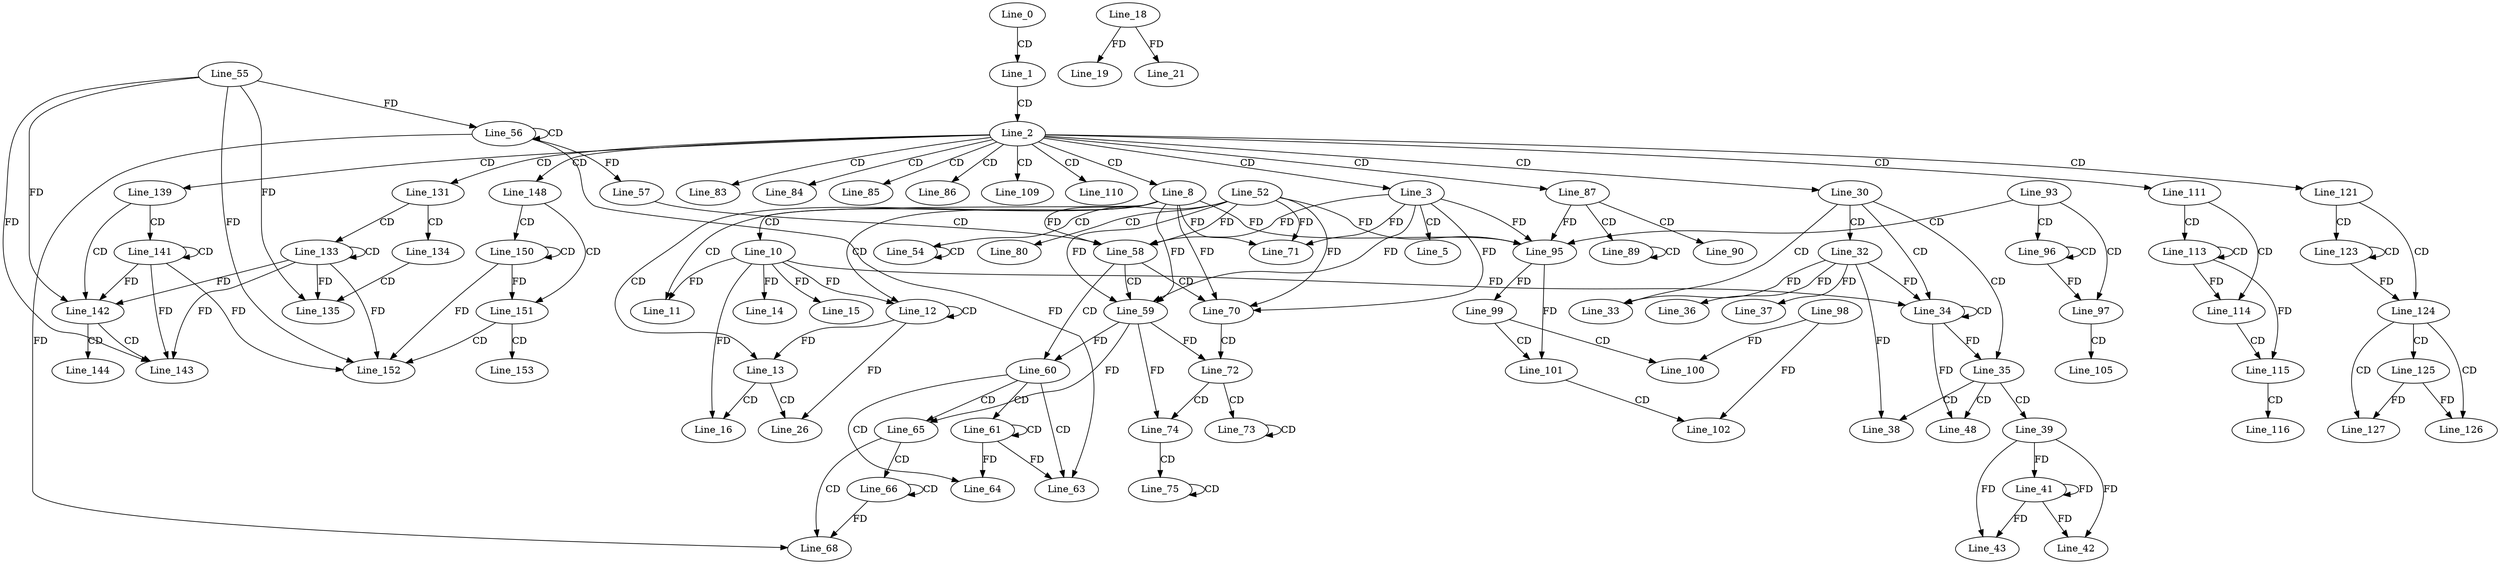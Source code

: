 digraph G {
  Line_0;
  Line_1;
  Line_2;
  Line_3;
  Line_3;
  Line_5;
  Line_8;
  Line_8;
  Line_10;
  Line_11;
  Line_12;
  Line_12;
  Line_13;
  Line_14;
  Line_15;
  Line_16;
  Line_16;
  Line_16;
  Line_18;
  Line_19;
  Line_21;
  Line_26;
  Line_30;
  Line_30;
  Line_32;
  Line_33;
  Line_34;
  Line_34;
  Line_35;
  Line_36;
  Line_37;
  Line_38;
  Line_38;
  Line_38;
  Line_39;
  Line_41;
  Line_42;
  Line_43;
  Line_48;
  Line_52;
  Line_54;
  Line_54;
  Line_56;
  Line_56;
  Line_55;
  Line_57;
  Line_58;
  Line_58;
  Line_59;
  Line_59;
  Line_60;
  Line_61;
  Line_61;
  Line_63;
  Line_64;
  Line_65;
  Line_66;
  Line_66;
  Line_68;
  Line_70;
  Line_70;
  Line_71;
  Line_72;
  Line_73;
  Line_73;
  Line_74;
  Line_75;
  Line_75;
  Line_80;
  Line_83;
  Line_84;
  Line_85;
  Line_86;
  Line_87;
  Line_87;
  Line_89;
  Line_89;
  Line_90;
  Line_93;
  Line_95;
  Line_95;
  Line_96;
  Line_96;
  Line_97;
  Line_99;
  Line_100;
  Line_98;
  Line_101;
  Line_102;
  Line_105;
  Line_109;
  Line_110;
  Line_111;
  Line_111;
  Line_113;
  Line_113;
  Line_114;
  Line_115;
  Line_115;
  Line_116;
  Line_121;
  Line_121;
  Line_123;
  Line_123;
  Line_124;
  Line_125;
  Line_126;
  Line_127;
  Line_131;
  Line_131;
  Line_133;
  Line_133;
  Line_134;
  Line_135;
  Line_139;
  Line_139;
  Line_141;
  Line_141;
  Line_142;
  Line_143;
  Line_144;
  Line_148;
  Line_148;
  Line_150;
  Line_150;
  Line_151;
  Line_152;
  Line_153;
  Line_0 -> Line_1 [ label="CD" ];
  Line_1 -> Line_2 [ label="CD" ];
  Line_2 -> Line_3 [ label="CD" ];
  Line_3 -> Line_5 [ label="CD" ];
  Line_2 -> Line_8 [ label="CD" ];
  Line_8 -> Line_10 [ label="CD" ];
  Line_8 -> Line_11 [ label="CD" ];
  Line_10 -> Line_11 [ label="FD" ];
  Line_8 -> Line_12 [ label="CD" ];
  Line_12 -> Line_12 [ label="CD" ];
  Line_10 -> Line_12 [ label="FD" ];
  Line_8 -> Line_13 [ label="CD" ];
  Line_12 -> Line_13 [ label="FD" ];
  Line_10 -> Line_14 [ label="FD" ];
  Line_10 -> Line_15 [ label="FD" ];
  Line_13 -> Line_16 [ label="CD" ];
  Line_10 -> Line_16 [ label="FD" ];
  Line_18 -> Line_19 [ label="FD" ];
  Line_18 -> Line_21 [ label="FD" ];
  Line_13 -> Line_26 [ label="CD" ];
  Line_12 -> Line_26 [ label="FD" ];
  Line_2 -> Line_30 [ label="CD" ];
  Line_30 -> Line_32 [ label="CD" ];
  Line_30 -> Line_33 [ label="CD" ];
  Line_32 -> Line_33 [ label="FD" ];
  Line_30 -> Line_34 [ label="CD" ];
  Line_34 -> Line_34 [ label="CD" ];
  Line_32 -> Line_34 [ label="FD" ];
  Line_10 -> Line_34 [ label="FD" ];
  Line_30 -> Line_35 [ label="CD" ];
  Line_34 -> Line_35 [ label="FD" ];
  Line_32 -> Line_36 [ label="FD" ];
  Line_32 -> Line_37 [ label="FD" ];
  Line_35 -> Line_38 [ label="CD" ];
  Line_32 -> Line_38 [ label="FD" ];
  Line_35 -> Line_39 [ label="CD" ];
  Line_39 -> Line_41 [ label="FD" ];
  Line_41 -> Line_41 [ label="FD" ];
  Line_39 -> Line_42 [ label="FD" ];
  Line_41 -> Line_42 [ label="FD" ];
  Line_39 -> Line_43 [ label="FD" ];
  Line_41 -> Line_43 [ label="FD" ];
  Line_35 -> Line_48 [ label="CD" ];
  Line_34 -> Line_48 [ label="FD" ];
  Line_52 -> Line_54 [ label="CD" ];
  Line_54 -> Line_54 [ label="CD" ];
  Line_56 -> Line_56 [ label="CD" ];
  Line_55 -> Line_56 [ label="FD" ];
  Line_56 -> Line_57 [ label="FD" ];
  Line_57 -> Line_58 [ label="CD" ];
  Line_52 -> Line_58 [ label="FD" ];
  Line_8 -> Line_58 [ label="FD" ];
  Line_3 -> Line_58 [ label="FD" ];
  Line_58 -> Line_59 [ label="CD" ];
  Line_52 -> Line_59 [ label="FD" ];
  Line_8 -> Line_59 [ label="FD" ];
  Line_3 -> Line_59 [ label="FD" ];
  Line_58 -> Line_60 [ label="CD" ];
  Line_59 -> Line_60 [ label="FD" ];
  Line_60 -> Line_61 [ label="CD" ];
  Line_61 -> Line_61 [ label="CD" ];
  Line_60 -> Line_63 [ label="CD" ];
  Line_56 -> Line_63 [ label="FD" ];
  Line_61 -> Line_63 [ label="FD" ];
  Line_60 -> Line_64 [ label="CD" ];
  Line_61 -> Line_64 [ label="FD" ];
  Line_60 -> Line_65 [ label="CD" ];
  Line_59 -> Line_65 [ label="FD" ];
  Line_65 -> Line_66 [ label="CD" ];
  Line_66 -> Line_66 [ label="CD" ];
  Line_65 -> Line_68 [ label="CD" ];
  Line_56 -> Line_68 [ label="FD" ];
  Line_66 -> Line_68 [ label="FD" ];
  Line_58 -> Line_70 [ label="CD" ];
  Line_52 -> Line_70 [ label="FD" ];
  Line_8 -> Line_70 [ label="FD" ];
  Line_3 -> Line_70 [ label="FD" ];
  Line_52 -> Line_71 [ label="FD" ];
  Line_8 -> Line_71 [ label="FD" ];
  Line_3 -> Line_71 [ label="FD" ];
  Line_70 -> Line_72 [ label="CD" ];
  Line_59 -> Line_72 [ label="FD" ];
  Line_72 -> Line_73 [ label="CD" ];
  Line_73 -> Line_73 [ label="CD" ];
  Line_72 -> Line_74 [ label="CD" ];
  Line_59 -> Line_74 [ label="FD" ];
  Line_74 -> Line_75 [ label="CD" ];
  Line_75 -> Line_75 [ label="CD" ];
  Line_52 -> Line_80 [ label="CD" ];
  Line_2 -> Line_83 [ label="CD" ];
  Line_2 -> Line_84 [ label="CD" ];
  Line_2 -> Line_85 [ label="CD" ];
  Line_2 -> Line_86 [ label="CD" ];
  Line_2 -> Line_87 [ label="CD" ];
  Line_87 -> Line_89 [ label="CD" ];
  Line_89 -> Line_89 [ label="CD" ];
  Line_87 -> Line_90 [ label="CD" ];
  Line_93 -> Line_95 [ label="CD" ];
  Line_87 -> Line_95 [ label="FD" ];
  Line_52 -> Line_95 [ label="FD" ];
  Line_8 -> Line_95 [ label="FD" ];
  Line_3 -> Line_95 [ label="FD" ];
  Line_93 -> Line_96 [ label="CD" ];
  Line_96 -> Line_96 [ label="CD" ];
  Line_93 -> Line_97 [ label="CD" ];
  Line_96 -> Line_97 [ label="FD" ];
  Line_95 -> Line_99 [ label="FD" ];
  Line_99 -> Line_100 [ label="CD" ];
  Line_98 -> Line_100 [ label="FD" ];
  Line_99 -> Line_101 [ label="CD" ];
  Line_95 -> Line_101 [ label="FD" ];
  Line_101 -> Line_102 [ label="CD" ];
  Line_98 -> Line_102 [ label="FD" ];
  Line_97 -> Line_105 [ label="CD" ];
  Line_2 -> Line_109 [ label="CD" ];
  Line_2 -> Line_110 [ label="CD" ];
  Line_2 -> Line_111 [ label="CD" ];
  Line_111 -> Line_113 [ label="CD" ];
  Line_113 -> Line_113 [ label="CD" ];
  Line_111 -> Line_114 [ label="CD" ];
  Line_113 -> Line_114 [ label="FD" ];
  Line_114 -> Line_115 [ label="CD" ];
  Line_113 -> Line_115 [ label="FD" ];
  Line_115 -> Line_116 [ label="CD" ];
  Line_2 -> Line_121 [ label="CD" ];
  Line_121 -> Line_123 [ label="CD" ];
  Line_123 -> Line_123 [ label="CD" ];
  Line_121 -> Line_124 [ label="CD" ];
  Line_123 -> Line_124 [ label="FD" ];
  Line_124 -> Line_125 [ label="CD" ];
  Line_124 -> Line_126 [ label="CD" ];
  Line_125 -> Line_126 [ label="FD" ];
  Line_124 -> Line_127 [ label="CD" ];
  Line_125 -> Line_127 [ label="FD" ];
  Line_2 -> Line_131 [ label="CD" ];
  Line_131 -> Line_133 [ label="CD" ];
  Line_133 -> Line_133 [ label="CD" ];
  Line_131 -> Line_134 [ label="CD" ];
  Line_134 -> Line_135 [ label="CD" ];
  Line_133 -> Line_135 [ label="FD" ];
  Line_55 -> Line_135 [ label="FD" ];
  Line_2 -> Line_139 [ label="CD" ];
  Line_139 -> Line_141 [ label="CD" ];
  Line_141 -> Line_141 [ label="CD" ];
  Line_139 -> Line_142 [ label="CD" ];
  Line_141 -> Line_142 [ label="FD" ];
  Line_133 -> Line_142 [ label="FD" ];
  Line_55 -> Line_142 [ label="FD" ];
  Line_142 -> Line_143 [ label="CD" ];
  Line_141 -> Line_143 [ label="FD" ];
  Line_133 -> Line_143 [ label="FD" ];
  Line_55 -> Line_143 [ label="FD" ];
  Line_142 -> Line_144 [ label="CD" ];
  Line_2 -> Line_148 [ label="CD" ];
  Line_148 -> Line_150 [ label="CD" ];
  Line_150 -> Line_150 [ label="CD" ];
  Line_148 -> Line_151 [ label="CD" ];
  Line_150 -> Line_151 [ label="FD" ];
  Line_151 -> Line_152 [ label="CD" ];
  Line_150 -> Line_152 [ label="FD" ];
  Line_141 -> Line_152 [ label="FD" ];
  Line_133 -> Line_152 [ label="FD" ];
  Line_55 -> Line_152 [ label="FD" ];
  Line_151 -> Line_153 [ label="CD" ];
}
